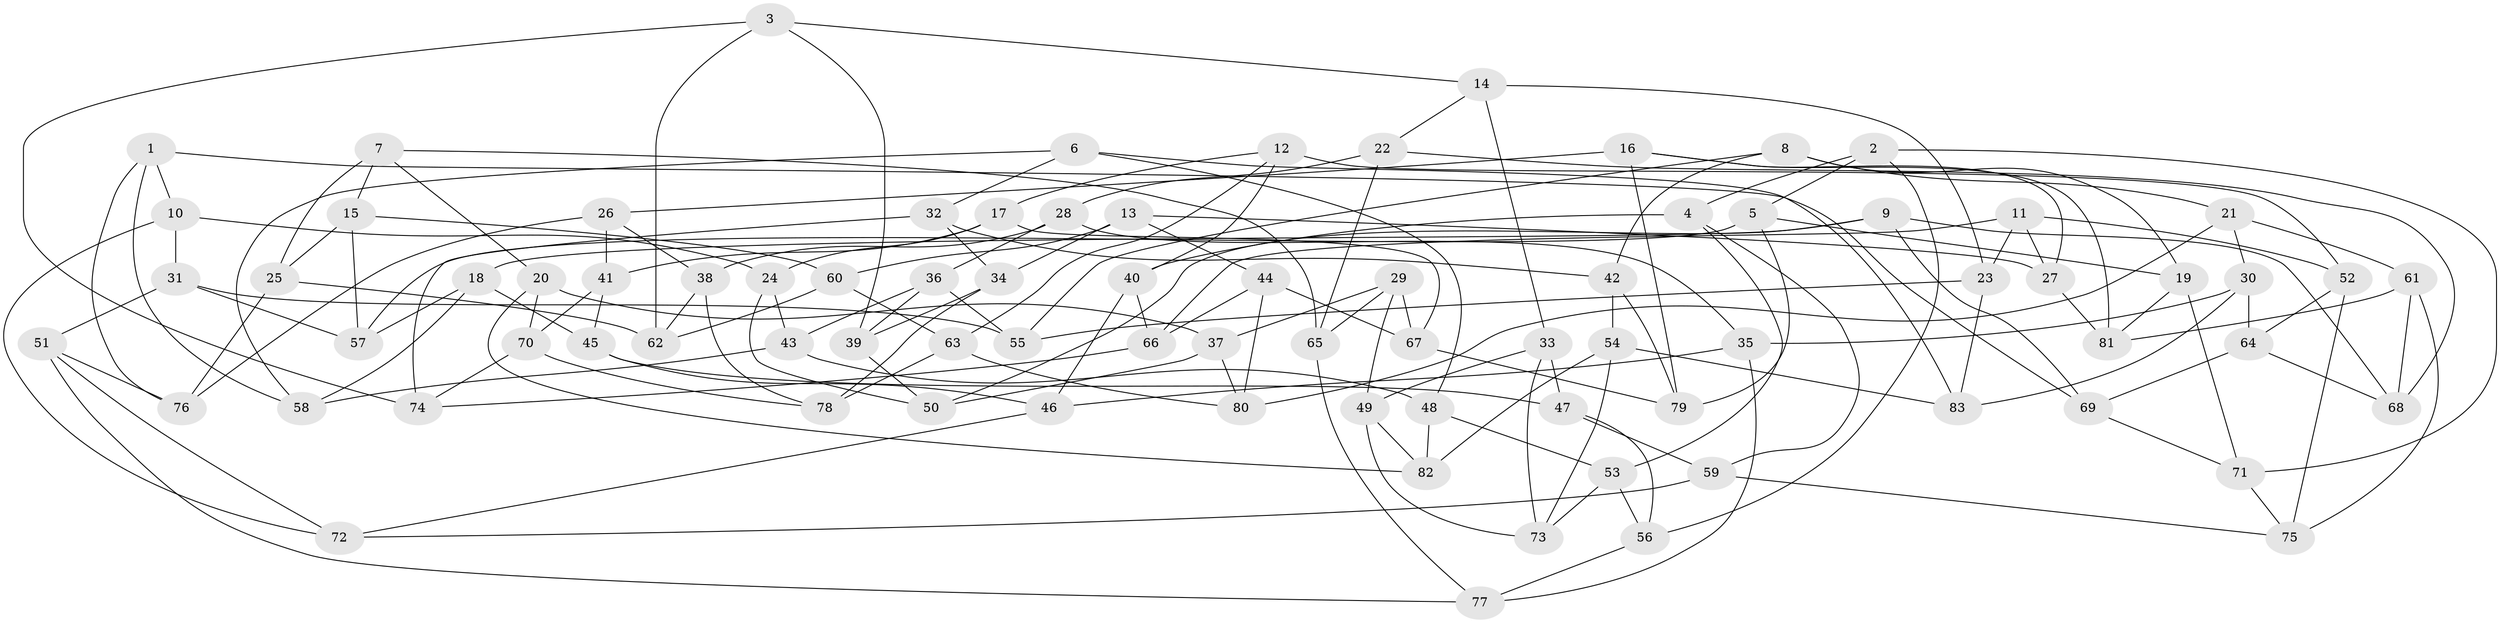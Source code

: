 // coarse degree distribution, {6: 0.56, 5: 0.1, 4: 0.32, 3: 0.02}
// Generated by graph-tools (version 1.1) at 2025/52/02/27/25 19:52:34]
// undirected, 83 vertices, 166 edges
graph export_dot {
graph [start="1"]
  node [color=gray90,style=filled];
  1;
  2;
  3;
  4;
  5;
  6;
  7;
  8;
  9;
  10;
  11;
  12;
  13;
  14;
  15;
  16;
  17;
  18;
  19;
  20;
  21;
  22;
  23;
  24;
  25;
  26;
  27;
  28;
  29;
  30;
  31;
  32;
  33;
  34;
  35;
  36;
  37;
  38;
  39;
  40;
  41;
  42;
  43;
  44;
  45;
  46;
  47;
  48;
  49;
  50;
  51;
  52;
  53;
  54;
  55;
  56;
  57;
  58;
  59;
  60;
  61;
  62;
  63;
  64;
  65;
  66;
  67;
  68;
  69;
  70;
  71;
  72;
  73;
  74;
  75;
  76;
  77;
  78;
  79;
  80;
  81;
  82;
  83;
  1 -- 58;
  1 -- 69;
  1 -- 76;
  1 -- 10;
  2 -- 5;
  2 -- 4;
  2 -- 71;
  2 -- 56;
  3 -- 74;
  3 -- 14;
  3 -- 39;
  3 -- 62;
  4 -- 59;
  4 -- 53;
  4 -- 40;
  5 -- 19;
  5 -- 79;
  5 -- 57;
  6 -- 58;
  6 -- 48;
  6 -- 32;
  6 -- 83;
  7 -- 25;
  7 -- 15;
  7 -- 20;
  7 -- 65;
  8 -- 55;
  8 -- 42;
  8 -- 21;
  8 -- 19;
  9 -- 18;
  9 -- 69;
  9 -- 68;
  9 -- 50;
  10 -- 24;
  10 -- 72;
  10 -- 31;
  11 -- 66;
  11 -- 23;
  11 -- 52;
  11 -- 27;
  12 -- 63;
  12 -- 52;
  12 -- 40;
  12 -- 17;
  13 -- 44;
  13 -- 34;
  13 -- 60;
  13 -- 27;
  14 -- 23;
  14 -- 33;
  14 -- 22;
  15 -- 25;
  15 -- 57;
  15 -- 60;
  16 -- 79;
  16 -- 27;
  16 -- 81;
  16 -- 26;
  17 -- 41;
  17 -- 67;
  17 -- 24;
  18 -- 45;
  18 -- 58;
  18 -- 57;
  19 -- 81;
  19 -- 71;
  20 -- 37;
  20 -- 70;
  20 -- 82;
  21 -- 80;
  21 -- 30;
  21 -- 61;
  22 -- 28;
  22 -- 65;
  22 -- 68;
  23 -- 83;
  23 -- 55;
  24 -- 50;
  24 -- 43;
  25 -- 62;
  25 -- 76;
  26 -- 38;
  26 -- 41;
  26 -- 76;
  27 -- 81;
  28 -- 38;
  28 -- 36;
  28 -- 35;
  29 -- 65;
  29 -- 37;
  29 -- 49;
  29 -- 67;
  30 -- 35;
  30 -- 64;
  30 -- 83;
  31 -- 55;
  31 -- 57;
  31 -- 51;
  32 -- 34;
  32 -- 74;
  32 -- 42;
  33 -- 73;
  33 -- 49;
  33 -- 47;
  34 -- 39;
  34 -- 78;
  35 -- 77;
  35 -- 46;
  36 -- 43;
  36 -- 39;
  36 -- 55;
  37 -- 50;
  37 -- 80;
  38 -- 78;
  38 -- 62;
  39 -- 50;
  40 -- 46;
  40 -- 66;
  41 -- 45;
  41 -- 70;
  42 -- 54;
  42 -- 79;
  43 -- 58;
  43 -- 48;
  44 -- 80;
  44 -- 67;
  44 -- 66;
  45 -- 46;
  45 -- 47;
  46 -- 72;
  47 -- 59;
  47 -- 56;
  48 -- 53;
  48 -- 82;
  49 -- 73;
  49 -- 82;
  51 -- 72;
  51 -- 77;
  51 -- 76;
  52 -- 75;
  52 -- 64;
  53 -- 56;
  53 -- 73;
  54 -- 83;
  54 -- 82;
  54 -- 73;
  56 -- 77;
  59 -- 72;
  59 -- 75;
  60 -- 63;
  60 -- 62;
  61 -- 68;
  61 -- 75;
  61 -- 81;
  63 -- 80;
  63 -- 78;
  64 -- 68;
  64 -- 69;
  65 -- 77;
  66 -- 74;
  67 -- 79;
  69 -- 71;
  70 -- 74;
  70 -- 78;
  71 -- 75;
}
